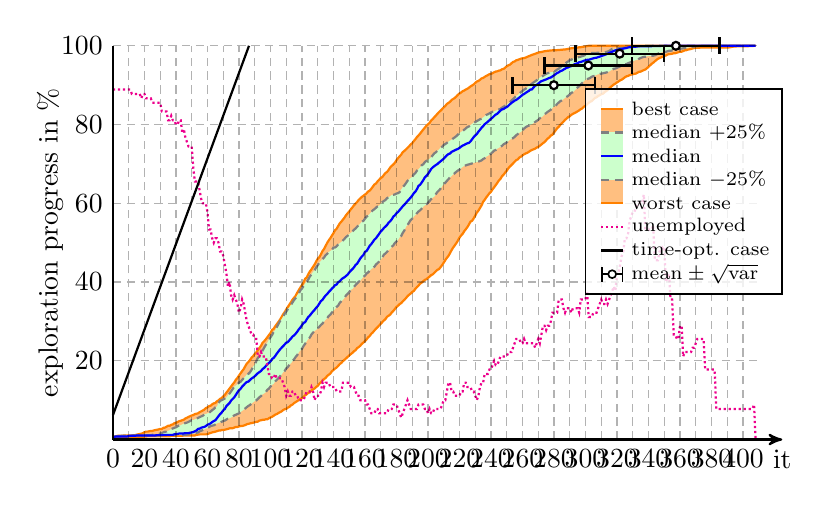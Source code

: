 \begin{tikzpicture}[thick]


% plot data, scaled to 8cm
\begin{scope}[yscale=0.05, xscale=0.02]
\draw[draw=orange, fill=orange!50] (0.00, 0.50) -- (1.00, 0.50) -- (2.00, 0.63) -- (3.00, 0.63) -- (4.00, 0.63) -- (5.00, 0.63) -- (6.00, 0.63) -- (7.00, 0.63) -- (8.00, 0.63) -- (9.00, 0.63) -- (10.00, 0.63) -- (11.00, 0.63) -- (12.00, 0.63) -- (13.00, 0.63) -- (14.00, 0.63) -- (15.00, 0.63) -- (16.00, 0.63) -- (17.00, 0.63) -- (18.00, 0.63) -- (19.00, 0.63) -- (20.00, 0.75) -- (21.00, 0.75) -- (22.00, 0.83) -- (23.00, 0.83) -- (24.00, 0.83) -- (25.00, 0.83) -- (26.00, 0.83) -- (27.00, 0.83) -- (28.00, 0.83) -- (29.00, 0.83) -- (30.00, 0.83) -- (31.00, 0.83) -- (32.00, 0.83) -- (33.00, 0.83) -- (34.00, 0.83) -- (35.00, 0.83) -- (36.00, 0.83) -- (37.00, 0.94) -- (38.00, 0.94) -- (39.00, 0.94) -- (40.00, 0.94) -- (41.00, 0.94) -- (42.00, 0.94) -- (43.00, 0.94) -- (44.00, 0.94) -- (45.00, 1.05) -- (46.00, 1.05) -- (47.00, 1.05) -- (48.00, 1.05) -- (49.00, 1.05) -- (50.00, 1.05) -- (51.00, 1.05) -- (52.00, 1.05) -- (53.00, 1.18) -- (54.00, 1.24) -- (55.00, 1.31) -- (56.00, 1.31) -- (57.00, 1.31) -- (58.00, 1.31) -- (59.00, 1.31) -- (60.00, 1.39) -- (61.00, 1.54) -- (62.00, 1.69) -- (63.00, 1.82) -- (64.00, 1.90) -- (65.00, 2.00) -- (66.00, 2.12) -- (67.00, 2.27) -- (68.00, 2.27) -- (69.00, 2.41) -- (70.00, 2.41) -- (71.00, 2.50) -- (72.00, 2.60) -- (73.00, 2.70) -- (74.00, 2.84) -- (75.00, 2.87) -- (76.00, 2.87) -- (77.00, 3.04) -- (78.00, 3.18) -- (79.00, 3.18) -- (80.00, 3.33) -- (81.00, 3.42) -- (82.00, 3.44) -- (83.00, 3.54) -- (84.00, 3.68) -- (85.00, 3.89) -- (86.00, 3.98) -- (87.00, 4.10) -- (88.00, 4.18) -- (89.00, 4.27) -- (90.00, 4.40) -- (91.00, 4.49) -- (92.00, 4.55) -- (93.00, 4.81) -- (94.00, 4.90) -- (95.00, 5.00) -- (96.00, 5.00) -- (97.00, 5.14) -- (98.00, 5.14) -- (99.00, 5.41) -- (100.00, 5.61) -- (101.00, 5.78) -- (102.00, 6.03) -- (103.00, 6.33) -- (104.00, 6.47) -- (105.00, 6.71) -- (106.00, 6.95) -- (107.00, 7.14) -- (108.00, 7.47) -- (109.00, 7.70) -- (110.00, 7.78) -- (111.00, 8.09) -- (112.00, 8.30) -- (113.00, 8.69) -- (114.00, 8.88) -- (115.00, 9.28) -- (116.00, 9.50) -- (117.00, 9.77) -- (118.00, 10.04) -- (119.00, 10.34) -- (120.00, 10.49) -- (121.00, 10.82) -- (122.00, 11.24) -- (123.00, 11.48) -- (124.00, 11.86) -- (125.00, 11.97) -- (126.00, 12.43) -- (127.00, 12.75) -- (128.00, 12.97) -- (129.00, 13.33) -- (130.00, 13.64) -- (131.00, 14.16) -- (132.00, 14.55) -- (133.00, 14.96) -- (134.00, 15.33) -- (135.00, 15.64) -- (136.00, 16.15) -- (137.00, 16.46) -- (138.00, 16.76) -- (139.00, 17.33) -- (140.00, 17.68) -- (141.00, 18.01) -- (142.00, 18.29) -- (143.00, 18.71) -- (144.00, 19.17) -- (145.00, 19.47) -- (146.00, 19.91) -- (147.00, 20.25) -- (148.00, 20.62) -- (149.00, 20.99) -- (150.00, 21.37) -- (151.00, 21.70) -- (152.00, 22.01) -- (153.00, 22.43) -- (154.00, 22.68) -- (155.00, 23.21) -- (156.00, 23.47) -- (157.00, 23.83) -- (158.00, 24.30) -- (159.00, 24.64) -- (160.00, 25.02) -- (161.00, 25.44) -- (162.00, 25.96) -- (163.00, 26.31) -- (164.00, 26.86) -- (165.00, 27.22) -- (166.00, 27.70) -- (167.00, 28.15) -- (168.00, 28.53) -- (169.00, 28.97) -- (170.00, 29.40) -- (171.00, 29.82) -- (172.00, 30.24) -- (173.00, 30.59) -- (174.00, 31.17) -- (175.00, 31.45) -- (176.00, 31.73) -- (177.00, 32.27) -- (178.00, 32.67) -- (179.00, 33.16) -- (180.00, 33.68) -- (181.00, 34.00) -- (182.00, 34.40) -- (183.00, 34.65) -- (184.00, 35.10) -- (185.00, 35.48) -- (186.00, 35.91) -- (187.00, 36.40) -- (188.00, 36.77) -- (189.00, 37.08) -- (190.00, 37.47) -- (191.00, 37.74) -- (192.00, 38.28) -- (193.00, 38.72) -- (194.00, 39.09) -- (195.00, 39.60) -- (196.00, 39.85) -- (197.00, 40.20) -- (198.00, 40.54) -- (199.00, 40.73) -- (200.00, 41.06) -- (201.00, 41.38) -- (202.00, 41.75) -- (203.00, 41.96) -- (204.00, 42.33) -- (205.00, 42.75) -- (206.00, 43.11) -- (207.00, 43.30) -- (208.00, 43.78) -- (209.00, 44.33) -- (210.00, 44.93) -- (211.00, 45.57) -- (212.00, 46.16) -- (213.00, 46.64) -- (214.00, 47.36) -- (215.00, 48.12) -- (216.00, 48.77) -- (217.00, 49.31) -- (218.00, 49.88) -- (219.00, 50.54) -- (220.00, 51.28) -- (221.00, 51.81) -- (222.00, 52.24) -- (223.00, 52.90) -- (224.00, 53.41) -- (225.00, 53.94) -- (226.00, 54.62) -- (227.00, 55.35) -- (228.00, 55.56) -- (229.00, 56.17) -- (230.00, 56.86) -- (231.00, 57.63) -- (232.00, 58.13) -- (233.00, 58.79) -- (234.00, 59.47) -- (235.00, 60.37) -- (236.00, 60.90) -- (237.00, 61.50) -- (238.00, 62.03) -- (239.00, 62.55) -- (240.00, 62.94) -- (241.00, 63.54) -- (242.00, 64.06) -- (243.00, 64.62) -- (244.00, 65.19) -- (245.00, 65.78) -- (246.00, 66.21) -- (247.00, 66.86) -- (248.00, 67.27) -- (249.00, 67.81) -- (250.00, 68.27) -- (251.00, 68.88) -- (252.00, 69.34) -- (253.00, 69.73) -- (254.00, 70.13) -- (255.00, 70.55) -- (256.00, 70.97) -- (257.00, 71.15) -- (258.00, 71.62) -- (259.00, 71.84) -- (260.00, 72.18) -- (261.00, 72.45) -- (262.00, 72.65) -- (263.00, 72.82) -- (264.00, 73.06) -- (265.00, 73.34) -- (266.00, 73.56) -- (267.00, 73.71) -- (268.00, 73.88) -- (269.00, 74.15) -- (270.00, 74.32) -- (271.00, 74.62) -- (272.00, 74.94) -- (273.00, 75.27) -- (274.00, 75.54) -- (275.00, 76.00) -- (276.00, 76.44) -- (277.00, 76.74) -- (278.00, 77.22) -- (279.00, 77.43) -- (280.00, 77.97) -- (281.00, 78.51) -- (282.00, 79.06) -- (283.00, 79.44) -- (284.00, 79.93) -- (285.00, 80.35) -- (286.00, 80.72) -- (287.00, 81.19) -- (288.00, 81.52) -- (289.00, 81.89) -- (290.00, 82.08) -- (291.00, 82.46) -- (292.00, 82.73) -- (293.00, 82.91) -- (294.00, 83.13) -- (295.00, 83.36) -- (296.00, 83.62) -- (297.00, 83.90) -- (298.00, 84.12) -- (299.00, 84.54) -- (300.00, 84.77) -- (301.00, 85.19) -- (302.00, 85.50) -- (303.00, 85.81) -- (304.00, 85.97) -- (305.00, 86.37) -- (306.00, 86.76) -- (307.00, 86.91) -- (308.00, 87.26) -- (309.00, 87.46) -- (310.00, 87.71) -- (311.00, 87.83) -- (312.00, 88.17) -- (313.00, 88.48) -- (314.00, 88.76) -- (315.00, 89.16) -- (316.00, 89.54) -- (317.00, 89.86) -- (318.00, 90.19) -- (319.00, 90.40) -- (320.00, 90.72) -- (321.00, 90.95) -- (322.00, 91.22) -- (323.00, 91.40) -- (324.00, 91.69) -- (325.00, 92.00) -- (326.00, 92.25) -- (327.00, 92.34) -- (328.00, 92.54) -- (329.00, 92.70) -- (330.00, 92.78) -- (331.00, 92.88) -- (332.00, 92.95) -- (333.00, 93.18) -- (334.00, 93.39) -- (335.00, 93.44) -- (336.00, 93.64) -- (337.00, 93.83) -- (338.00, 93.98) -- (339.00, 94.31) -- (340.00, 94.65) -- (341.00, 95.04) -- (342.00, 95.42) -- (343.00, 95.71) -- (344.00, 96.06) -- (345.00, 96.41) -- (346.00, 96.70) -- (347.00, 96.89) -- (348.00, 97.06) -- (349.00, 97.27) -- (350.00, 97.44) -- (351.00, 97.53) -- (352.00, 97.78) -- (353.00, 97.87) -- (354.00, 97.92) -- (355.00, 97.99) -- (356.00, 98.11) -- (357.00, 98.12) -- (358.00, 98.27) -- (359.00, 98.37) -- (360.00, 98.49) -- (361.00, 98.51) -- (362.00, 98.66) -- (363.00, 98.85) -- (364.00, 98.89) -- (365.00, 99.05) -- (366.00, 99.11) -- (367.00, 99.20) -- (368.00, 99.33) -- (369.00, 99.43) -- (370.00, 99.49) -- (371.00, 99.49) -- (372.00, 99.51) -- (373.00, 99.54) -- (374.00, 99.54) -- (375.00, 99.54) -- (376.00, 99.54) -- (377.00, 99.54) -- (378.00, 99.54) -- (379.00, 99.54) -- (380.00, 99.55) -- (381.00, 99.55) -- (382.00, 99.55) -- (383.00, 99.55) -- (384.00, 99.55) -- (385.00, 99.55) -- (386.00, 99.55) -- (387.00, 99.55) -- (388.00, 99.55) -- (389.00, 99.55) -- (390.00, 99.55) -- (391.00, 99.59) -- (392.00, 99.66) -- (393.00, 99.73) -- (394.00, 99.81) -- (395.00, 99.81) -- (396.00, 99.86) -- (397.00, 99.89) -- (398.00, 99.90) -- (399.00, 99.91) -- (400.00, 99.91) -- (401.00, 99.91) -- (402.00, 99.91) -- (403.00, 99.91) -- (404.00, 99.92) -- (405.00, 99.93) -- (406.00, 99.95) -- (407.00, 99.99) -- (408.00, 100.00) -- (408.00, 100.00) -- (407.00, 100.00) -- (406.00, 100.00) -- (405.00, 100.00) -- (404.00, 100.00) -- (403.00, 100.00) -- (402.00, 100.00) -- (401.00, 100.00) -- (400.00, 100.00) -- (399.00, 100.00) -- (398.00, 100.00) -- (397.00, 100.00) -- (396.00, 100.00) -- (395.00, 100.00) -- (394.00, 100.00) -- (393.00, 100.00) -- (392.00, 100.00) -- (391.00, 100.00) -- (390.00, 100.00) -- (389.00, 100.00) -- (388.00, 100.00) -- (387.00, 100.00) -- (386.00, 100.00) -- (385.00, 100.00) -- (384.00, 100.00) -- (383.00, 100.00) -- (382.00, 100.00) -- (381.00, 100.00) -- (380.00, 100.00) -- (379.00, 100.00) -- (378.00, 100.00) -- (377.00, 100.00) -- (376.00, 100.00) -- (375.00, 100.00) -- (374.00, 100.00) -- (373.00, 100.00) -- (372.00, 100.00) -- (371.00, 100.00) -- (370.00, 100.00) -- (369.00, 100.00) -- (368.00, 100.00) -- (367.00, 100.00) -- (366.00, 100.00) -- (365.00, 100.00) -- (364.00, 100.00) -- (363.00, 100.00) -- (362.00, 100.00) -- (361.00, 100.00) -- (360.00, 100.00) -- (359.00, 100.00) -- (358.00, 100.00) -- (357.00, 100.00) -- (356.00, 100.00) -- (355.00, 100.00) -- (354.00, 100.00) -- (353.00, 100.00) -- (352.00, 100.00) -- (351.00, 100.00) -- (350.00, 100.00) -- (349.00, 100.00) -- (348.00, 100.00) -- (347.00, 100.00) -- (346.00, 100.00) -- (345.00, 100.00) -- (344.00, 100.00) -- (343.00, 100.00) -- (342.00, 100.00) -- (341.00, 100.00) -- (340.00, 100.00) -- (339.00, 100.00) -- (338.00, 100.00) -- (337.00, 100.00) -- (336.00, 100.00) -- (335.00, 100.00) -- (334.00, 100.00) -- (333.00, 100.00) -- (332.00, 100.00) -- (331.00, 100.00) -- (330.00, 100.00) -- (329.00, 100.00) -- (328.00, 100.00) -- (327.00, 100.00) -- (326.00, 100.00) -- (325.00, 100.00) -- (324.00, 100.00) -- (323.00, 100.00) -- (322.00, 100.00) -- (321.00, 100.00) -- (320.00, 100.00) -- (319.00, 100.00) -- (318.00, 100.00) -- (317.00, 100.00) -- (316.00, 100.00) -- (315.00, 100.00) -- (314.00, 100.00) -- (313.00, 100.00) -- (312.00, 100.00) -- (311.00, 100.00) -- (310.00, 100.00) -- (309.00, 100.00) -- (308.00, 100.00) -- (307.00, 100.00) -- (306.00, 100.00) -- (305.00, 100.00) -- (304.00, 100.00) -- (303.00, 100.00) -- (302.00, 100.00) -- (301.00, 99.94) -- (300.00, 99.85) -- (299.00, 99.80) -- (298.00, 99.73) -- (297.00, 99.65) -- (296.00, 99.64) -- (295.00, 99.55) -- (294.00, 99.49) -- (293.00, 99.48) -- (292.00, 99.42) -- (291.00, 99.38) -- (290.00, 99.30) -- (289.00, 99.20) -- (288.00, 99.13) -- (287.00, 99.07) -- (286.00, 99.05) -- (285.00, 99.00) -- (284.00, 98.97) -- (283.00, 98.94) -- (282.00, 98.90) -- (281.00, 98.87) -- (280.00, 98.85) -- (279.00, 98.85) -- (278.00, 98.83) -- (277.00, 98.78) -- (276.00, 98.74) -- (275.00, 98.68) -- (274.00, 98.62) -- (273.00, 98.53) -- (272.00, 98.44) -- (271.00, 98.37) -- (270.00, 98.28) -- (269.00, 98.12) -- (268.00, 97.97) -- (267.00, 97.83) -- (266.00, 97.69) -- (265.00, 97.52) -- (264.00, 97.36) -- (263.00, 97.19) -- (262.00, 97.01) -- (261.00, 96.88) -- (260.00, 96.83) -- (259.00, 96.73) -- (258.00, 96.59) -- (257.00, 96.41) -- (256.00, 96.32) -- (255.00, 96.02) -- (254.00, 95.90) -- (253.00, 95.56) -- (252.00, 95.20) -- (251.00, 95.05) -- (250.00, 94.79) -- (249.00, 94.45) -- (248.00, 94.14) -- (247.00, 94.04) -- (246.00, 93.76) -- (245.00, 93.70) -- (244.00, 93.52) -- (243.00, 93.46) -- (242.00, 93.28) -- (241.00, 93.04) -- (240.00, 92.89) -- (239.00, 92.80) -- (238.00, 92.56) -- (237.00, 92.36) -- (236.00, 92.12) -- (235.00, 91.83) -- (234.00, 91.72) -- (233.00, 91.36) -- (232.00, 91.07) -- (231.00, 90.92) -- (230.00, 90.57) -- (229.00, 90.19) -- (228.00, 89.93) -- (227.00, 89.69) -- (226.00, 89.36) -- (225.00, 89.08) -- (224.00, 88.90) -- (223.00, 88.64) -- (222.00, 88.47) -- (221.00, 88.15) -- (220.00, 87.89) -- (219.00, 87.55) -- (218.00, 87.13) -- (217.00, 86.74) -- (216.00, 86.50) -- (215.00, 86.24) -- (214.00, 85.79) -- (213.00, 85.50) -- (212.00, 85.23) -- (211.00, 84.73) -- (210.00, 84.37) -- (209.00, 83.94) -- (208.00, 83.53) -- (207.00, 83.17) -- (206.00, 82.74) -- (205.00, 82.28) -- (204.00, 81.85) -- (203.00, 81.38) -- (202.00, 81.05) -- (201.00, 80.39) -- (200.00, 80.07) -- (199.00, 79.67) -- (198.00, 79.23) -- (197.00, 78.72) -- (196.00, 78.24) -- (195.00, 77.70) -- (194.00, 77.25) -- (193.00, 76.83) -- (192.00, 76.28) -- (191.00, 75.81) -- (190.00, 75.27) -- (189.00, 74.94) -- (188.00, 74.47) -- (187.00, 74.09) -- (186.00, 73.69) -- (185.00, 73.30) -- (184.00, 73.00) -- (183.00, 72.37) -- (182.00, 71.93) -- (181.00, 71.48) -- (180.00, 70.97) -- (179.00, 70.31) -- (178.00, 69.87) -- (177.00, 69.53) -- (176.00, 69.09) -- (175.00, 68.47) -- (174.00, 67.97) -- (173.00, 67.68) -- (172.00, 67.20) -- (171.00, 66.67) -- (170.00, 66.42) -- (169.00, 66.00) -- (168.00, 65.57) -- (167.00, 65.04) -- (166.00, 64.79) -- (165.00, 64.23) -- (164.00, 63.69) -- (163.00, 63.22) -- (162.00, 63.00) -- (161.00, 62.53) -- (160.00, 62.23) -- (159.00, 61.91) -- (158.00, 61.62) -- (157.00, 61.25) -- (156.00, 60.86) -- (155.00, 60.33) -- (154.00, 59.91) -- (153.00, 59.50) -- (152.00, 58.93) -- (151.00, 58.48) -- (150.00, 57.92) -- (149.00, 57.48) -- (148.00, 56.98) -- (147.00, 56.36) -- (146.00, 55.85) -- (145.00, 55.35) -- (144.00, 54.91) -- (143.00, 54.24) -- (142.00, 53.54) -- (141.00, 53.16) -- (140.00, 52.42) -- (139.00, 51.80) -- (138.00, 51.14) -- (137.00, 50.59) -- (136.00, 49.94) -- (135.00, 49.16) -- (134.00, 48.39) -- (133.00, 47.86) -- (132.00, 47.03) -- (131.00, 46.31) -- (130.00, 45.91) -- (129.00, 45.20) -- (128.00, 44.45) -- (127.00, 43.84) -- (126.00, 43.22) -- (125.00, 42.69) -- (124.00, 41.99) -- (123.00, 41.16) -- (122.00, 40.84) -- (121.00, 39.89) -- (120.00, 39.23) -- (119.00, 38.61) -- (118.00, 37.97) -- (117.00, 37.29) -- (116.00, 36.49) -- (115.00, 36.02) -- (114.00, 35.53) -- (113.00, 34.86) -- (112.00, 34.28) -- (111.00, 33.67) -- (110.00, 33.02) -- (109.00, 32.32) -- (108.00, 31.78) -- (107.00, 31.07) -- (106.00, 30.40) -- (105.00, 29.83) -- (104.00, 29.31) -- (103.00, 28.75) -- (102.00, 28.11) -- (101.00, 27.83) -- (100.00, 27.04) -- (99.00, 26.52) -- (98.00, 25.97) -- (97.00, 25.44) -- (96.00, 24.98) -- (95.00, 24.59) -- (94.00, 23.81) -- (93.00, 23.27) -- (92.00, 22.70) -- (91.00, 22.16) -- (90.00, 21.74) -- (89.00, 21.16) -- (88.00, 20.80) -- (87.00, 20.18) -- (86.00, 19.69) -- (85.00, 19.31) -- (84.00, 18.62) -- (83.00, 17.89) -- (82.00, 17.37) -- (81.00, 16.82) -- (80.00, 16.24) -- (79.00, 15.63) -- (78.00, 15.17) -- (77.00, 14.49) -- (76.00, 14.02) -- (75.00, 13.46) -- (74.00, 12.94) -- (73.00, 12.39) -- (72.00, 11.91) -- (71.00, 11.33) -- (70.00, 10.94) -- (69.00, 10.51) -- (68.00, 10.34) -- (67.00, 9.93) -- (66.00, 9.70) -- (65.00, 9.28) -- (64.00, 9.19) -- (63.00, 8.95) -- (62.00, 8.59) -- (61.00, 8.48) -- (60.00, 8.15) -- (59.00, 7.99) -- (58.00, 7.61) -- (57.00, 7.37) -- (56.00, 7.14) -- (55.00, 6.95) -- (54.00, 6.65) -- (53.00, 6.56) -- (52.00, 6.47) -- (51.00, 6.20) -- (50.00, 6.11) -- (49.00, 5.93) -- (48.00, 5.76) -- (47.00, 5.53) -- (46.00, 5.36) -- (45.00, 5.05) -- (44.00, 4.91) -- (43.00, 4.76) -- (42.00, 4.66) -- (41.00, 4.44) -- (40.00, 4.26) -- (39.00, 4.15) -- (38.00, 3.84) -- (37.00, 3.75) -- (36.00, 3.49) -- (35.00, 3.49) -- (34.00, 3.26) -- (33.00, 3.03) -- (32.00, 2.97) -- (31.00, 2.70) -- (30.00, 2.70) -- (29.00, 2.57) -- (28.00, 2.49) -- (27.00, 2.41) -- (26.00, 2.32) -- (25.00, 2.18) -- (24.00, 2.18) -- (23.00, 2.11) -- (22.00, 2.01) -- (21.00, 2.01) -- (20.00, 1.86) -- (19.00, 1.63) -- (18.00, 1.48) -- (17.00, 1.40) -- (16.00, 1.32) -- (15.00, 1.23) -- (14.00, 1.10) -- (13.00, 1.10) -- (12.00, 1.02) -- (11.00, 1.02) -- (10.00, 1.02) -- (9.00, 1.02) -- (8.00, 1.02) -- (7.00, 1.02) -- (6.00, 0.98) -- (5.00, 0.98) -- (4.00, 0.98) -- (3.00, 0.95) -- (2.00, 0.84) -- (1.00, 0.79) -- (0.00, 0.69);
\draw[gray, densely dashed, fill=green!20] (0.00, 0.69) -- (1.00, 0.69) -- (2.00, 0.79) -- (3.00, 0.79) -- (4.00, 0.79) -- (5.00, 0.79) -- (6.00, 0.79) -- (7.00, 0.79) -- (8.00, 0.79) -- (9.00, 0.79) -- (10.00, 0.79) -- (11.00, 0.87) -- (12.00, 0.93) -- (13.00, 0.95) -- (14.00, 0.95) -- (15.00, 0.98) -- (16.00, 0.98) -- (17.00, 0.98) -- (18.00, 0.98) -- (19.00, 0.98) -- (20.00, 1.01) -- (21.00, 1.01) -- (22.00, 1.02) -- (23.00, 1.02) -- (24.00, 1.02) -- (25.00, 1.02) -- (26.00, 1.04) -- (27.00, 1.04) -- (28.00, 1.05) -- (29.00, 1.05) -- (30.00, 1.05) -- (31.00, 1.05) -- (32.00, 1.05) -- (33.00, 1.05) -- (34.00, 1.12) -- (35.00, 1.12) -- (36.00, 1.12) -- (37.00, 1.12) -- (38.00, 1.12) -- (39.00, 1.12) -- (40.00, 1.12) -- (41.00, 1.14) -- (42.00, 1.14) -- (43.00, 1.14) -- (44.00, 1.14) -- (45.00, 1.18) -- (46.00, 1.24) -- (47.00, 1.24) -- (48.00, 1.27) -- (49.00, 1.44) -- (50.00, 1.44) -- (51.00, 1.47) -- (52.00, 1.60) -- (53.00, 1.72) -- (54.00, 1.81) -- (55.00, 2.06) -- (56.00, 2.24) -- (57.00, 2.40) -- (58.00, 2.58) -- (59.00, 2.80) -- (60.00, 2.87) -- (61.00, 3.16) -- (62.00, 3.42) -- (63.00, 3.52) -- (64.00, 3.62) -- (65.00, 3.83) -- (66.00, 4.12) -- (67.00, 4.27) -- (68.00, 4.33) -- (69.00, 4.50) -- (70.00, 4.72) -- (71.00, 4.81) -- (72.00, 5.09) -- (73.00, 5.29) -- (74.00, 5.38) -- (75.00, 5.61) -- (76.00, 5.85) -- (77.00, 6.13) -- (78.00, 6.30) -- (79.00, 6.47) -- (80.00, 6.64) -- (81.00, 6.99) -- (82.00, 7.27) -- (83.00, 7.56) -- (84.00, 7.90) -- (85.00, 8.24) -- (86.00, 8.54) -- (87.00, 8.78) -- (88.00, 9.14) -- (89.00, 9.45) -- (90.00, 9.73) -- (91.00, 9.94) -- (92.00, 10.31) -- (93.00, 10.76) -- (94.00, 11.02) -- (95.00, 11.50) -- (96.00, 11.70) -- (97.00, 12.03) -- (98.00, 12.64) -- (99.00, 12.91) -- (100.00, 13.46) -- (101.00, 13.88) -- (102.00, 14.16) -- (103.00, 14.76) -- (104.00, 15.15) -- (105.00, 15.56) -- (106.00, 16.04) -- (107.00, 16.47) -- (108.00, 17.09) -- (109.00, 17.43) -- (110.00, 18.04) -- (111.00, 18.39) -- (112.00, 18.99) -- (113.00, 19.36) -- (114.00, 19.93) -- (115.00, 20.38) -- (116.00, 20.98) -- (117.00, 21.44) -- (118.00, 22.19) -- (119.00, 22.63) -- (120.00, 23.02) -- (121.00, 23.76) -- (122.00, 24.31) -- (123.00, 24.95) -- (124.00, 25.62) -- (125.00, 25.91) -- (126.00, 26.67) -- (127.00, 27.15) -- (128.00, 27.60) -- (129.00, 27.82) -- (130.00, 28.21) -- (131.00, 28.64) -- (132.00, 29.10) -- (133.00, 29.45) -- (134.00, 29.97) -- (135.00, 30.40) -- (136.00, 30.81) -- (137.00, 31.38) -- (138.00, 31.72) -- (139.00, 32.27) -- (140.00, 32.72) -- (141.00, 33.15) -- (142.00, 33.70) -- (143.00, 34.04) -- (144.00, 34.74) -- (145.00, 35.12) -- (146.00, 35.48) -- (147.00, 35.99) -- (148.00, 36.63) -- (149.00, 37.00) -- (150.00, 37.44) -- (151.00, 38.05) -- (152.00, 38.21) -- (153.00, 38.77) -- (154.00, 39.24) -- (155.00, 39.67) -- (156.00, 40.04) -- (157.00, 40.37) -- (158.00, 40.82) -- (159.00, 41.32) -- (160.00, 41.63) -- (161.00, 42.16) -- (162.00, 42.45) -- (163.00, 42.89) -- (164.00, 43.30) -- (165.00, 43.58) -- (166.00, 43.89) -- (167.00, 44.48) -- (168.00, 44.82) -- (169.00, 45.21) -- (170.00, 45.73) -- (171.00, 46.23) -- (172.00, 46.96) -- (173.00, 47.27) -- (174.00, 47.67) -- (175.00, 48.13) -- (176.00, 48.37) -- (177.00, 48.98) -- (178.00, 49.31) -- (179.00, 49.93) -- (180.00, 50.34) -- (181.00, 50.70) -- (182.00, 51.37) -- (183.00, 51.69) -- (184.00, 52.50) -- (185.00, 53.07) -- (186.00, 54.03) -- (187.00, 54.43) -- (188.00, 55.12) -- (189.00, 55.74) -- (190.00, 56.09) -- (191.00, 56.61) -- (192.00, 57.01) -- (193.00, 57.49) -- (194.00, 57.93) -- (195.00, 58.24) -- (196.00, 58.65) -- (197.00, 59.14) -- (198.00, 59.46) -- (199.00, 59.69) -- (200.00, 60.11) -- (201.00, 60.58) -- (202.00, 61.08) -- (203.00, 61.45) -- (204.00, 61.69) -- (205.00, 62.32) -- (206.00, 62.90) -- (207.00, 63.29) -- (208.00, 63.71) -- (209.00, 64.36) -- (210.00, 64.86) -- (211.00, 65.22) -- (212.00, 65.70) -- (213.00, 66.14) -- (214.00, 66.57) -- (215.00, 66.95) -- (216.00, 67.36) -- (217.00, 67.64) -- (218.00, 68.01) -- (219.00, 68.30) -- (220.00, 68.57) -- (221.00, 68.89) -- (222.00, 69.24) -- (223.00, 69.51) -- (224.00, 69.62) -- (225.00, 69.78) -- (226.00, 69.88) -- (227.00, 70.01) -- (228.00, 70.13) -- (229.00, 70.28) -- (230.00, 70.36) -- (231.00, 70.48) -- (232.00, 70.60) -- (233.00, 70.73) -- (234.00, 70.90) -- (235.00, 71.23) -- (236.00, 71.45) -- (237.00, 71.84) -- (238.00, 72.07) -- (239.00, 72.33) -- (240.00, 72.62) -- (241.00, 72.99) -- (242.00, 73.39) -- (243.00, 73.53) -- (244.00, 73.87) -- (245.00, 74.09) -- (246.00, 74.35) -- (247.00, 74.58) -- (248.00, 74.99) -- (249.00, 75.20) -- (250.00, 75.48) -- (251.00, 75.80) -- (252.00, 76.11) -- (253.00, 76.43) -- (254.00, 76.54) -- (255.00, 76.86) -- (256.00, 77.29) -- (257.00, 77.57) -- (258.00, 77.91) -- (259.00, 78.10) -- (260.00, 78.54) -- (261.00, 78.98) -- (262.00, 79.31) -- (263.00, 79.56) -- (264.00, 79.71) -- (265.00, 79.93) -- (266.00, 80.09) -- (267.00, 80.39) -- (268.00, 80.64) -- (269.00, 80.92) -- (270.00, 81.19) -- (271.00, 81.61) -- (272.00, 81.87) -- (273.00, 82.13) -- (274.00, 82.65) -- (275.00, 82.89) -- (276.00, 83.23) -- (277.00, 83.49) -- (278.00, 83.78) -- (279.00, 84.19) -- (280.00, 84.59) -- (281.00, 84.70) -- (282.00, 85.24) -- (283.00, 85.60) -- (284.00, 85.93) -- (285.00, 86.15) -- (286.00, 86.44) -- (287.00, 86.78) -- (288.00, 87.02) -- (289.00, 87.30) -- (290.00, 87.64) -- (291.00, 88.06) -- (292.00, 88.21) -- (293.00, 88.60) -- (294.00, 89.00) -- (295.00, 89.44) -- (296.00, 89.76) -- (297.00, 90.22) -- (298.00, 90.61) -- (299.00, 91.01) -- (300.00, 91.39) -- (301.00, 91.52) -- (302.00, 91.68) -- (303.00, 91.87) -- (304.00, 92.15) -- (305.00, 92.28) -- (306.00, 92.39) -- (307.00, 92.63) -- (308.00, 92.75) -- (309.00, 92.82) -- (310.00, 92.94) -- (311.00, 93.01) -- (312.00, 93.12) -- (313.00, 93.20) -- (314.00, 93.31) -- (315.00, 93.48) -- (316.00, 93.73) -- (317.00, 93.93) -- (318.00, 94.17) -- (319.00, 94.24) -- (320.00, 94.40) -- (321.00, 94.60) -- (322.00, 94.73) -- (323.00, 94.81) -- (324.00, 95.02) -- (325.00, 95.27) -- (326.00, 95.38) -- (327.00, 95.57) -- (328.00, 95.72) -- (329.00, 95.91) -- (330.00, 96.06) -- (331.00, 96.23) -- (332.00, 96.37) -- (333.00, 96.48) -- (334.00, 96.71) -- (335.00, 96.91) -- (336.00, 97.06) -- (337.00, 97.19) -- (338.00, 97.22) -- (339.00, 97.34) -- (340.00, 97.41) -- (341.00, 97.44) -- (342.00, 97.44) -- (343.00, 97.49) -- (344.00, 97.60) -- (345.00, 97.80) -- (346.00, 97.99) -- (347.00, 98.14) -- (348.00, 98.28) -- (349.00, 98.40) -- (350.00, 98.49) -- (351.00, 98.49) -- (352.00, 98.61) -- (353.00, 98.73) -- (354.00, 98.73) -- (355.00, 98.83) -- (356.00, 98.91) -- (357.00, 99.00) -- (358.00, 99.05) -- (359.00, 99.15) -- (360.00, 99.26) -- (361.00, 99.29) -- (362.00, 99.37) -- (363.00, 99.43) -- (364.00, 99.56) -- (365.00, 99.56) -- (366.00, 99.69) -- (367.00, 99.75) -- (368.00, 99.77) -- (369.00, 99.82) -- (370.00, 99.86) -- (371.00, 99.90) -- (372.00, 99.93) -- (373.00, 99.95) -- (374.00, 99.95) -- (375.00, 99.97) -- (376.00, 100.00) -- (377.00, 100.00) -- (378.00, 100.00) -- (379.00, 100.00) -- (380.00, 100.00) -- (381.00, 100.00) -- (382.00, 100.00) -- (383.00, 100.00) -- (384.00, 100.00) -- (385.00, 100.00) -- (386.00, 100.00) -- (387.00, 100.00) -- (388.00, 100.00) -- (389.00, 100.00) -- (390.00, 100.00) -- (391.00, 100.00) -- (392.00, 100.00) -- (393.00, 100.00) -- (394.00, 100.00) -- (395.00, 100.00) -- (396.00, 100.00) -- (397.00, 100.00) -- (398.00, 100.00) -- (399.00, 100.00) -- (400.00, 100.00) -- (401.00, 100.00) -- (402.00, 100.00) -- (403.00, 100.00) -- (404.00, 100.00) -- (405.00, 100.00) -- (406.00, 100.00) -- (407.00, 100.00) -- (408.00, 100.00) -- (408.00, 100.00) -- (407.00, 100.00) -- (406.00, 100.00) -- (405.00, 100.00) -- (404.00, 100.00) -- (403.00, 100.00) -- (402.00, 100.00) -- (401.00, 100.00) -- (400.00, 100.00) -- (399.00, 100.00) -- (398.00, 100.00) -- (397.00, 100.00) -- (396.00, 100.00) -- (395.00, 100.00) -- (394.00, 100.00) -- (393.00, 100.00) -- (392.00, 100.00) -- (391.00, 100.00) -- (390.00, 100.00) -- (389.00, 100.00) -- (388.00, 100.00) -- (387.00, 100.00) -- (386.00, 100.00) -- (385.00, 100.00) -- (384.00, 100.00) -- (383.00, 100.00) -- (382.00, 100.00) -- (381.00, 100.00) -- (380.00, 100.00) -- (379.00, 100.00) -- (378.00, 100.00) -- (377.00, 100.00) -- (376.00, 100.00) -- (375.00, 100.00) -- (374.00, 100.00) -- (373.00, 100.00) -- (372.00, 100.00) -- (371.00, 100.00) -- (370.00, 100.00) -- (369.00, 100.00) -- (368.00, 100.00) -- (367.00, 100.00) -- (366.00, 100.00) -- (365.00, 100.00) -- (364.00, 100.00) -- (363.00, 100.00) -- (362.00, 100.00) -- (361.00, 100.00) -- (360.00, 100.00) -- (359.00, 100.00) -- (358.00, 100.00) -- (357.00, 100.00) -- (356.00, 100.00) -- (355.00, 100.00) -- (354.00, 100.00) -- (353.00, 100.00) -- (352.00, 100.00) -- (351.00, 100.00) -- (350.00, 100.00) -- (349.00, 100.00) -- (348.00, 100.00) -- (347.00, 100.00) -- (346.00, 100.00) -- (345.00, 100.00) -- (344.00, 100.00) -- (343.00, 99.99) -- (342.00, 99.99) -- (341.00, 99.99) -- (340.00, 99.99) -- (339.00, 99.99) -- (338.00, 99.99) -- (337.00, 99.97) -- (336.00, 99.95) -- (335.00, 99.93) -- (334.00, 99.91) -- (333.00, 99.91) -- (332.00, 99.86) -- (331.00, 99.86) -- (330.00, 99.82) -- (329.00, 99.78) -- (328.00, 99.78) -- (327.00, 99.67) -- (326.00, 99.58) -- (325.00, 99.51) -- (324.00, 99.47) -- (323.00, 99.42) -- (322.00, 99.42) -- (321.00, 99.37) -- (320.00, 99.32) -- (319.00, 99.26) -- (318.00, 99.23) -- (317.00, 99.23) -- (316.00, 98.97) -- (315.00, 98.70) -- (314.00, 98.52) -- (313.00, 98.43) -- (312.00, 98.34) -- (311.00, 98.27) -- (310.00, 98.23) -- (309.00, 98.23) -- (308.00, 98.22) -- (307.00, 98.21) -- (306.00, 98.21) -- (305.00, 98.20) -- (304.00, 98.16) -- (303.00, 98.09) -- (302.00, 97.97) -- (301.00, 97.85) -- (300.00, 97.73) -- (299.00, 97.52) -- (298.00, 97.39) -- (297.00, 97.25) -- (296.00, 97.16) -- (295.00, 97.05) -- (294.00, 96.96) -- (293.00, 96.87) -- (292.00, 96.67) -- (291.00, 96.48) -- (290.00, 96.38) -- (289.00, 96.03) -- (288.00, 95.77) -- (287.00, 95.39) -- (286.00, 95.19) -- (285.00, 94.90) -- (284.00, 94.52) -- (283.00, 94.18) -- (282.00, 93.97) -- (281.00, 93.65) -- (280.00, 93.48) -- (279.00, 93.35) -- (278.00, 93.30) -- (277.00, 93.14) -- (276.00, 93.04) -- (275.00, 92.88) -- (274.00, 92.66) -- (273.00, 92.35) -- (272.00, 92.22) -- (271.00, 91.92) -- (270.00, 91.60) -- (269.00, 91.25) -- (268.00, 90.97) -- (267.00, 90.70) -- (266.00, 90.37) -- (265.00, 90.12) -- (264.00, 89.87) -- (263.00, 89.46) -- (262.00, 89.09) -- (261.00, 88.86) -- (260.00, 88.55) -- (259.00, 88.23) -- (258.00, 87.87) -- (257.00, 87.45) -- (256.00, 87.32) -- (255.00, 86.85) -- (254.00, 86.46) -- (253.00, 86.14) -- (252.00, 85.66) -- (251.00, 85.47) -- (250.00, 85.11) -- (249.00, 84.79) -- (248.00, 84.54) -- (247.00, 84.28) -- (246.00, 84.00) -- (245.00, 83.82) -- (244.00, 83.69) -- (243.00, 83.51) -- (242.00, 83.32) -- (241.00, 83.26) -- (240.00, 83.10) -- (239.00, 82.84) -- (238.00, 82.61) -- (237.00, 82.46) -- (236.00, 82.11) -- (235.00, 81.82) -- (234.00, 81.47) -- (233.00, 81.35) -- (232.00, 81.09) -- (231.00, 80.89) -- (230.00, 80.62) -- (229.00, 80.50) -- (228.00, 80.14) -- (227.00, 79.86) -- (226.00, 79.52) -- (225.00, 79.36) -- (224.00, 79.02) -- (223.00, 78.68) -- (222.00, 78.40) -- (221.00, 78.13) -- (220.00, 77.81) -- (219.00, 77.47) -- (218.00, 77.06) -- (217.00, 76.74) -- (216.00, 76.47) -- (215.00, 76.15) -- (214.00, 75.91) -- (213.00, 75.66) -- (212.00, 75.34) -- (211.00, 75.06) -- (210.00, 74.80) -- (209.00, 74.37) -- (208.00, 74.17) -- (207.00, 73.68) -- (206.00, 73.35) -- (205.00, 72.96) -- (204.00, 72.70) -- (203.00, 72.19) -- (202.00, 71.72) -- (201.00, 71.32) -- (200.00, 71.05) -- (199.00, 70.78) -- (198.00, 70.47) -- (197.00, 69.91) -- (196.00, 69.68) -- (195.00, 69.11) -- (194.00, 68.65) -- (193.00, 68.31) -- (192.00, 67.69) -- (191.00, 67.37) -- (190.00, 66.65) -- (189.00, 66.43) -- (188.00, 66.05) -- (187.00, 65.71) -- (186.00, 65.10) -- (185.00, 64.57) -- (184.00, 64.12) -- (183.00, 63.52) -- (182.00, 62.85) -- (181.00, 62.58) -- (180.00, 62.48) -- (179.00, 62.25) -- (178.00, 62.15) -- (177.00, 62.10) -- (176.00, 61.80) -- (175.00, 61.57) -- (174.00, 61.31) -- (173.00, 60.84) -- (172.00, 60.60) -- (171.00, 60.29) -- (170.00, 59.90) -- (169.00, 59.40) -- (168.00, 59.23) -- (167.00, 58.88) -- (166.00, 58.52) -- (165.00, 58.23) -- (164.00, 57.81) -- (163.00, 57.32) -- (162.00, 56.88) -- (161.00, 56.59) -- (160.00, 56.10) -- (159.00, 55.55) -- (158.00, 55.32) -- (157.00, 54.84) -- (156.00, 54.40) -- (155.00, 54.06) -- (154.00, 53.59) -- (153.00, 53.27) -- (152.00, 52.82) -- (151.00, 52.49) -- (150.00, 52.17) -- (149.00, 51.75) -- (148.00, 51.45) -- (147.00, 50.97) -- (146.00, 50.58) -- (145.00, 50.19) -- (144.00, 49.88) -- (143.00, 49.57) -- (142.00, 49.08) -- (141.00, 48.79) -- (140.00, 48.77) -- (139.00, 48.16) -- (138.00, 47.86) -- (137.00, 47.65) -- (136.00, 47.16) -- (135.00, 46.82) -- (134.00, 46.21) -- (133.00, 45.85) -- (132.00, 45.34) -- (131.00, 44.92) -- (130.00, 44.28) -- (129.00, 43.72) -- (128.00, 43.01) -- (127.00, 42.56) -- (126.00, 41.95) -- (125.00, 41.39) -- (124.00, 40.66) -- (123.00, 40.05) -- (122.00, 39.64) -- (121.00, 38.98) -- (120.00, 38.34) -- (119.00, 37.91) -- (118.00, 37.11) -- (117.00, 36.71) -- (116.00, 35.91) -- (115.00, 35.46) -- (114.00, 34.82) -- (113.00, 34.20) -- (112.00, 33.56) -- (111.00, 33.11) -- (110.00, 32.50) -- (109.00, 31.93) -- (108.00, 31.21) -- (107.00, 30.55) -- (106.00, 30.05) -- (105.00, 29.30) -- (104.00, 28.54) -- (103.00, 27.74) -- (102.00, 27.35) -- (101.00, 26.55) -- (100.00, 25.94) -- (99.00, 25.37) -- (98.00, 24.62) -- (97.00, 24.03) -- (96.00, 23.35) -- (95.00, 22.61) -- (94.00, 21.92) -- (93.00, 21.15) -- (92.00, 20.73) -- (91.00, 19.91) -- (90.00, 18.97) -- (89.00, 18.55) -- (88.00, 17.72) -- (87.00, 17.10) -- (86.00, 16.70) -- (85.00, 16.55) -- (84.00, 16.00) -- (83.00, 15.58) -- (82.00, 15.15) -- (81.00, 14.67) -- (80.00, 14.47) -- (79.00, 14.01) -- (78.00, 13.71) -- (77.00, 13.44) -- (76.00, 12.81) -- (75.00, 12.23) -- (74.00, 11.67) -- (73.00, 11.23) -- (72.00, 10.69) -- (71.00, 10.42) -- (70.00, 10.19) -- (69.00, 10.02) -- (68.00, 9.79) -- (67.00, 9.27) -- (66.00, 8.37) -- (65.00, 8.17) -- (64.00, 7.76) -- (63.00, 7.48) -- (62.00, 7.12) -- (61.00, 6.80) -- (60.00, 6.65) -- (59.00, 6.51) -- (58.00, 6.37) -- (57.00, 6.04) -- (56.00, 5.87) -- (55.00, 5.70) -- (54.00, 5.50) -- (53.00, 5.25) -- (52.00, 5.15) -- (51.00, 4.91) -- (50.00, 4.91) -- (49.00, 4.72) -- (48.00, 4.49) -- (47.00, 4.30) -- (46.00, 4.21) -- (45.00, 4.03) -- (44.00, 3.85) -- (43.00, 3.63) -- (42.00, 3.56) -- (41.00, 3.37) -- (40.00, 3.10) -- (39.00, 3.00) -- (38.00, 2.81) -- (37.00, 2.69) -- (36.00, 2.37) -- (35.00, 2.20) -- (34.00, 2.01) -- (33.00, 2.00) -- (32.00, 1.83) -- (31.00, 1.65) -- (30.00, 1.54) -- (29.00, 1.40) -- (28.00, 1.30) -- (27.00, 1.21) -- (26.00, 1.21) -- (25.00, 1.19) -- (24.00, 1.10) -- (23.00, 1.10) -- (22.00, 1.10) -- (21.00, 1.05) -- (20.00, 1.05) -- (19.00, 1.05) -- (18.00, 1.05) -- (17.00, 1.02) -- (16.00, 1.02) -- (15.00, 1.02) -- (14.00, 1.02) -- (13.00, 1.02) -- (12.00, 1.02) -- (11.00, 1.02) -- (10.00, 1.02) -- (9.00, 0.98) -- (8.00, 0.98) -- (7.00, 0.96) -- (6.00, 0.95) -- (5.00, 0.93) -- (4.00, 0.93) -- (3.00, 0.84) -- (2.00, 0.79) -- (1.00, 0.79) -- (0.00, 0.69);
\draw[blue] (0.00, 0.69) -- (1.00, 0.69) -- (2.00, 0.79) -- (3.00, 0.79) -- (4.00, 0.79) -- (5.00, 0.79) -- (6.00, 0.79) -- (7.00, 0.79) -- (8.00, 0.79) -- (9.00, 0.79) -- (10.00, 0.93) -- (11.00, 0.95) -- (12.00, 0.95) -- (13.00, 0.96) -- (14.00, 0.96) -- (15.00, 1.01) -- (16.00, 1.01) -- (17.00, 1.01) -- (18.00, 1.02) -- (19.00, 1.02) -- (20.00, 1.04) -- (21.00, 1.04) -- (22.00, 1.05) -- (23.00, 1.05) -- (24.00, 1.05) -- (25.00, 1.05) -- (26.00, 1.05) -- (27.00, 1.05) -- (28.00, 1.12) -- (29.00, 1.12) -- (30.00, 1.12) -- (31.00, 1.12) -- (32.00, 1.12) -- (33.00, 1.14) -- (34.00, 1.18) -- (35.00, 1.18) -- (36.00, 1.18) -- (37.00, 1.18) -- (38.00, 1.18) -- (39.00, 1.35) -- (40.00, 1.40) -- (41.00, 1.40) -- (42.00, 1.52) -- (43.00, 1.56) -- (44.00, 1.56) -- (45.00, 1.56) -- (46.00, 1.63) -- (47.00, 1.63) -- (48.00, 1.63) -- (49.00, 1.74) -- (50.00, 1.79) -- (51.00, 1.90) -- (52.00, 2.12) -- (53.00, 2.29) -- (54.00, 2.70) -- (55.00, 2.77) -- (56.00, 2.99) -- (57.00, 3.12) -- (58.00, 3.21) -- (59.00, 3.43) -- (60.00, 3.76) -- (61.00, 3.89) -- (62.00, 4.13) -- (63.00, 4.43) -- (64.00, 4.70) -- (65.00, 4.89) -- (66.00, 5.41) -- (67.00, 5.95) -- (68.00, 6.45) -- (69.00, 6.84) -- (70.00, 7.41) -- (71.00, 7.76) -- (72.00, 8.47) -- (73.00, 8.87) -- (74.00, 9.27) -- (75.00, 9.90) -- (76.00, 10.31) -- (77.00, 10.71) -- (78.00, 11.31) -- (79.00, 11.97) -- (80.00, 12.51) -- (81.00, 12.87) -- (82.00, 13.43) -- (83.00, 13.83) -- (84.00, 14.27) -- (85.00, 14.62) -- (86.00, 14.72) -- (87.00, 15.13) -- (88.00, 15.50) -- (89.00, 15.74) -- (90.00, 16.08) -- (91.00, 16.47) -- (92.00, 16.85) -- (93.00, 17.13) -- (94.00, 17.42) -- (95.00, 17.92) -- (96.00, 18.20) -- (97.00, 18.64) -- (98.00, 19.13) -- (99.00, 19.44) -- (100.00, 19.84) -- (101.00, 20.44) -- (102.00, 20.72) -- (103.00, 21.22) -- (104.00, 21.81) -- (105.00, 22.34) -- (106.00, 22.86) -- (107.00, 23.30) -- (108.00, 23.71) -- (109.00, 24.14) -- (110.00, 24.59) -- (111.00, 24.75) -- (112.00, 25.22) -- (113.00, 25.66) -- (114.00, 26.17) -- (115.00, 26.46) -- (116.00, 26.88) -- (117.00, 27.40) -- (118.00, 27.98) -- (119.00, 28.46) -- (120.00, 29.04) -- (121.00, 29.61) -- (122.00, 29.82) -- (123.00, 30.51) -- (124.00, 31.12) -- (125.00, 31.50) -- (126.00, 32.03) -- (127.00, 32.50) -- (128.00, 32.94) -- (129.00, 33.48) -- (130.00, 33.88) -- (131.00, 34.53) -- (132.00, 35.15) -- (133.00, 35.48) -- (134.00, 36.07) -- (135.00, 36.58) -- (136.00, 36.96) -- (137.00, 37.46) -- (138.00, 37.86) -- (139.00, 38.35) -- (140.00, 38.71) -- (141.00, 39.20) -- (142.00, 39.38) -- (143.00, 39.96) -- (144.00, 40.22) -- (145.00, 40.66) -- (146.00, 40.99) -- (147.00, 41.22) -- (148.00, 41.56) -- (149.00, 41.90) -- (150.00, 42.44) -- (151.00, 42.87) -- (152.00, 43.29) -- (153.00, 43.71) -- (154.00, 44.33) -- (155.00, 44.67) -- (156.00, 45.30) -- (157.00, 45.97) -- (158.00, 46.48) -- (159.00, 46.89) -- (160.00, 47.68) -- (161.00, 47.88) -- (162.00, 48.52) -- (163.00, 49.21) -- (164.00, 49.64) -- (165.00, 50.20) -- (166.00, 50.78) -- (167.00, 51.14) -- (168.00, 51.70) -- (169.00, 52.24) -- (170.00, 52.83) -- (171.00, 53.24) -- (172.00, 53.72) -- (173.00, 54.11) -- (174.00, 54.50) -- (175.00, 55.08) -- (176.00, 55.44) -- (177.00, 55.93) -- (178.00, 56.62) -- (179.00, 56.95) -- (180.00, 57.48) -- (181.00, 57.81) -- (182.00, 58.28) -- (183.00, 58.77) -- (184.00, 59.25) -- (185.00, 59.65) -- (186.00, 60.10) -- (187.00, 60.58) -- (188.00, 61.00) -- (189.00, 61.46) -- (190.00, 61.96) -- (191.00, 62.56) -- (192.00, 62.98) -- (193.00, 63.59) -- (194.00, 64.44) -- (195.00, 64.71) -- (196.00, 65.27) -- (197.00, 65.87) -- (198.00, 66.59) -- (199.00, 66.96) -- (200.00, 67.46) -- (201.00, 68.04) -- (202.00, 68.73) -- (203.00, 69.11) -- (204.00, 69.43) -- (205.00, 69.73) -- (206.00, 69.98) -- (207.00, 70.34) -- (208.00, 70.67) -- (209.00, 71.00) -- (210.00, 71.33) -- (211.00, 71.77) -- (212.00, 72.20) -- (213.00, 72.50) -- (214.00, 72.65) -- (215.00, 73.08) -- (216.00, 73.26) -- (217.00, 73.45) -- (218.00, 73.66) -- (219.00, 73.80) -- (220.00, 74.07) -- (221.00, 74.38) -- (222.00, 74.66) -- (223.00, 74.82) -- (224.00, 75.07) -- (225.00, 75.24) -- (226.00, 75.35) -- (227.00, 75.72) -- (228.00, 76.27) -- (229.00, 76.80) -- (230.00, 77.24) -- (231.00, 77.59) -- (232.00, 78.19) -- (233.00, 78.66) -- (234.00, 79.20) -- (235.00, 79.59) -- (236.00, 80.10) -- (237.00, 80.39) -- (238.00, 80.74) -- (239.00, 81.08) -- (240.00, 81.46) -- (241.00, 81.77) -- (242.00, 82.19) -- (243.00, 82.54) -- (244.00, 82.74) -- (245.00, 83.15) -- (246.00, 83.54) -- (247.00, 83.87) -- (248.00, 83.95) -- (249.00, 84.25) -- (250.00, 84.43) -- (251.00, 84.76) -- (252.00, 85.15) -- (253.00, 85.50) -- (254.00, 85.77) -- (255.00, 86.08) -- (256.00, 86.25) -- (257.00, 86.56) -- (258.00, 86.86) -- (259.00, 87.19) -- (260.00, 87.54) -- (261.00, 87.75) -- (262.00, 88.06) -- (263.00, 88.30) -- (264.00, 88.55) -- (265.00, 88.91) -- (266.00, 88.93) -- (267.00, 89.43) -- (268.00, 89.84) -- (269.00, 90.06) -- (270.00, 90.41) -- (271.00, 90.74) -- (272.00, 91.03) -- (273.00, 91.16) -- (274.00, 91.33) -- (275.00, 91.46) -- (276.00, 91.66) -- (277.00, 91.84) -- (278.00, 91.96) -- (279.00, 92.22) -- (280.00, 92.50) -- (281.00, 92.80) -- (282.00, 93.10) -- (283.00, 93.25) -- (284.00, 93.58) -- (285.00, 93.68) -- (286.00, 93.95) -- (287.00, 94.17) -- (288.00, 94.42) -- (289.00, 94.52) -- (290.00, 94.71) -- (291.00, 94.86) -- (292.00, 95.10) -- (293.00, 95.30) -- (294.00, 95.46) -- (295.00, 95.60) -- (296.00, 95.84) -- (297.00, 95.89) -- (298.00, 96.03) -- (299.00, 96.21) -- (300.00, 96.32) -- (301.00, 96.44) -- (302.00, 96.46) -- (303.00, 96.57) -- (304.00, 96.72) -- (305.00, 96.82) -- (306.00, 96.93) -- (307.00, 96.97) -- (308.00, 97.13) -- (309.00, 97.25) -- (310.00, 97.39) -- (311.00, 97.53) -- (312.00, 97.67) -- (313.00, 97.83) -- (314.00, 97.97) -- (315.00, 98.17) -- (316.00, 98.35) -- (317.00, 98.51) -- (318.00, 98.71) -- (319.00, 98.86) -- (320.00, 98.96) -- (321.00, 99.05) -- (322.00, 99.14) -- (323.00, 99.20) -- (324.00, 99.29) -- (325.00, 99.37) -- (326.00, 99.46) -- (327.00, 99.58) -- (328.00, 99.65) -- (329.00, 99.66) -- (330.00, 99.72) -- (331.00, 99.78) -- (332.00, 99.78) -- (333.00, 99.85) -- (334.00, 99.89) -- (335.00, 99.91) -- (336.00, 99.91) -- (337.00, 99.91) -- (338.00, 99.91) -- (339.00, 99.91) -- (340.00, 99.91) -- (341.00, 99.91) -- (342.00, 99.91) -- (343.00, 99.95) -- (344.00, 99.95) -- (345.00, 99.95) -- (346.00, 99.95) -- (347.00, 99.95) -- (348.00, 99.98) -- (349.00, 99.98) -- (350.00, 99.99) -- (351.00, 99.99) -- (352.00, 99.99) -- (353.00, 99.99) -- (354.00, 100.00) -- (355.00, 100.00) -- (356.00, 100.00) -- (357.00, 100.00) -- (358.00, 100.00) -- (359.00, 100.00) -- (360.00, 100.00) -- (361.00, 100.00) -- (362.00, 100.00) -- (363.00, 100.00) -- (364.00, 100.00) -- (365.00, 100.00) -- (366.00, 100.00) -- (367.00, 100.00) -- (368.00, 100.00) -- (369.00, 100.00) -- (370.00, 100.00) -- (371.00, 100.00) -- (372.00, 100.00) -- (373.00, 100.00) -- (374.00, 100.00) -- (375.00, 100.00) -- (376.00, 100.00) -- (377.00, 100.00) -- (378.00, 100.00) -- (379.00, 100.00) -- (380.00, 100.00) -- (381.00, 100.00) -- (382.00, 100.00) -- (383.00, 100.00) -- (384.00, 100.00) -- (385.00, 100.00) -- (386.00, 100.00) -- (387.00, 100.00) -- (388.00, 100.00) -- (389.00, 100.00) -- (390.00, 100.00) -- (391.00, 100.00) -- (392.00, 100.00) -- (393.00, 100.00) -- (394.00, 100.00) -- (395.00, 100.00) -- (396.00, 100.00) -- (397.00, 100.00) -- (398.00, 100.00) -- (399.00, 100.00) -- (400.00, 100.00) -- (401.00, 100.00) -- (402.00, 100.00) -- (403.00, 100.00) -- (404.00, 100.00) -- (405.00, 100.00) -- (406.00, 100.00) -- (407.00, 100.00) -- (408.00, 100.00);
\draw[densely dotted, magenta] (0.00, 88.89) -- (1.00, 88.89) -- (2.00, 88.89) -- (3.00, 88.89) -- (4.00, 88.89) -- (5.00, 88.89) -- (6.00, 88.89) -- (7.00, 88.89) -- (8.00, 88.89) -- (9.00, 88.89) -- (10.00, 88.89) -- (11.00, 88.89) -- (12.00, 87.78) -- (13.00, 87.78) -- (14.00, 87.78) -- (15.00, 87.78) -- (16.00, 87.78) -- (17.00, 87.78) -- (18.00, 86.67) -- (19.00, 87.78) -- (20.00, 87.78) -- (21.00, 86.67) -- (22.00, 86.67) -- (23.00, 86.67) -- (24.00, 86.67) -- (25.00, 85.56) -- (26.00, 85.56) -- (27.00, 85.56) -- (28.00, 85.56) -- (29.00, 85.56) -- (30.00, 85.56) -- (31.00, 83.33) -- (32.00, 83.33) -- (33.00, 83.33) -- (34.00, 83.33) -- (35.00, 81.11) -- (36.00, 81.11) -- (37.00, 82.22) -- (38.00, 81.11) -- (39.00, 81.11) -- (40.00, 80.00) -- (41.00, 80.00) -- (42.00, 81.11) -- (43.00, 81.11) -- (44.00, 77.78) -- (45.00, 78.89) -- (46.00, 76.67) -- (47.00, 75.56) -- (48.00, 74.44) -- (49.00, 74.44) -- (50.00, 74.44) -- (51.00, 68.89) -- (52.00, 65.56) -- (53.00, 65.56) -- (54.00, 65.56) -- (55.00, 63.33) -- (56.00, 61.11) -- (57.00, 60.00) -- (58.00, 60.00) -- (59.00, 60.00) -- (60.00, 57.78) -- (61.00, 53.33) -- (62.00, 53.33) -- (63.00, 51.11) -- (64.00, 50.00) -- (65.00, 51.11) -- (66.00, 51.11) -- (67.00, 50.00) -- (68.00, 47.78) -- (69.00, 47.78) -- (70.00, 46.67) -- (71.00, 44.44) -- (72.00, 42.22) -- (73.00, 38.89) -- (74.00, 40.00) -- (75.00, 36.67) -- (76.00, 35.56) -- (77.00, 36.67) -- (78.00, 35.56) -- (79.00, 34.44) -- (80.00, 32.22) -- (81.00, 33.33) -- (82.00, 35.56) -- (83.00, 34.44) -- (84.00, 32.22) -- (85.00, 30.00) -- (86.00, 28.89) -- (87.00, 27.78) -- (88.00, 26.67) -- (89.00, 26.67) -- (90.00, 25.56) -- (91.00, 25.56) -- (92.00, 21.11) -- (93.00, 21.11) -- (94.00, 22.22) -- (95.00, 21.11) -- (96.00, 21.11) -- (97.00, 21.11) -- (98.00, 18.89) -- (99.00, 16.67) -- (100.00, 16.67) -- (101.00, 15.56) -- (102.00, 15.56) -- (103.00, 16.67) -- (104.00, 15.56) -- (105.00, 15.56) -- (106.00, 15.56) -- (107.00, 15.56) -- (108.00, 14.44) -- (109.00, 13.33) -- (110.00, 11.11) -- (111.00, 12.22) -- (112.00, 11.11) -- (113.00, 11.11) -- (114.00, 12.22) -- (115.00, 12.22) -- (116.00, 11.11) -- (117.00, 11.11) -- (118.00, 10.00) -- (119.00, 10.00) -- (120.00, 10.00) -- (121.00, 10.00) -- (122.00, 11.11) -- (123.00, 12.22) -- (124.00, 12.22) -- (125.00, 12.22) -- (126.00, 13.33) -- (127.00, 12.22) -- (128.00, 10.00) -- (129.00, 11.11) -- (130.00, 11.11) -- (131.00, 11.11) -- (132.00, 12.22) -- (133.00, 14.44) -- (134.00, 13.33) -- (135.00, 14.44) -- (136.00, 14.44) -- (137.00, 14.44) -- (138.00, 13.33) -- (139.00, 13.33) -- (140.00, 13.33) -- (141.00, 13.33) -- (142.00, 12.22) -- (143.00, 12.22) -- (144.00, 12.22) -- (145.00, 12.22) -- (146.00, 14.44) -- (147.00, 14.44) -- (148.00, 14.44) -- (149.00, 14.44) -- (150.00, 14.44) -- (151.00, 13.33) -- (152.00, 13.33) -- (153.00, 13.33) -- (154.00, 12.22) -- (155.00, 11.11) -- (156.00, 11.11) -- (157.00, 10.00) -- (158.00, 10.00) -- (159.00, 10.00) -- (160.00, 10.00) -- (161.00, 8.89) -- (162.00, 8.89) -- (163.00, 7.78) -- (164.00, 6.67) -- (165.00, 6.67) -- (166.00, 6.67) -- (167.00, 7.78) -- (168.00, 7.78) -- (169.00, 6.67) -- (170.00, 6.67) -- (171.00, 6.67) -- (172.00, 6.67) -- (173.00, 6.67) -- (174.00, 6.67) -- (175.00, 7.78) -- (176.00, 7.78) -- (177.00, 7.78) -- (178.00, 8.89) -- (179.00, 8.89) -- (180.00, 8.89) -- (181.00, 7.78) -- (182.00, 6.67) -- (183.00, 5.56) -- (184.00, 6.67) -- (185.00, 7.78) -- (186.00, 8.89) -- (187.00, 10.00) -- (188.00, 8.89) -- (189.00, 7.78) -- (190.00, 7.78) -- (191.00, 7.78) -- (192.00, 7.78) -- (193.00, 7.78) -- (194.00, 8.89) -- (195.00, 8.89) -- (196.00, 8.89) -- (197.00, 8.89) -- (198.00, 7.78) -- (199.00, 7.78) -- (200.00, 6.67) -- (201.00, 7.78) -- (202.00, 6.67) -- (203.00, 6.67) -- (204.00, 7.78) -- (205.00, 7.78) -- (206.00, 7.78) -- (207.00, 7.78) -- (208.00, 7.78) -- (209.00, 8.89) -- (210.00, 10.00) -- (211.00, 10.00) -- (212.00, 12.22) -- (213.00, 14.44) -- (214.00, 14.44) -- (215.00, 12.22) -- (216.00, 12.22) -- (217.00, 11.11) -- (218.00, 11.11) -- (219.00, 11.11) -- (220.00, 11.11) -- (221.00, 12.22) -- (222.00, 12.22) -- (223.00, 14.44) -- (224.00, 14.44) -- (225.00, 13.33) -- (226.00, 13.33) -- (227.00, 13.33) -- (228.00, 12.22) -- (229.00, 12.22) -- (230.00, 11.11) -- (231.00, 10.00) -- (232.00, 11.11) -- (233.00, 13.33) -- (234.00, 14.44) -- (235.00, 14.44) -- (236.00, 16.67) -- (237.00, 16.67) -- (238.00, 16.67) -- (239.00, 17.78) -- (240.00, 17.78) -- (241.00, 18.89) -- (242.00, 20.00) -- (243.00, 18.89) -- (244.00, 18.89) -- (245.00, 20.00) -- (246.00, 21.11) -- (247.00, 21.11) -- (248.00, 21.11) -- (249.00, 21.11) -- (250.00, 21.11) -- (251.00, 22.22) -- (252.00, 22.22) -- (253.00, 22.22) -- (254.00, 23.33) -- (255.00, 24.44) -- (256.00, 25.56) -- (257.00, 25.56) -- (258.00, 25.56) -- (259.00, 24.44) -- (260.00, 24.44) -- (261.00, 25.56) -- (262.00, 24.44) -- (263.00, 24.44) -- (264.00, 24.44) -- (265.00, 24.44) -- (266.00, 24.44) -- (267.00, 24.44) -- (268.00, 23.33) -- (269.00, 24.44) -- (270.00, 25.56) -- (271.00, 24.44) -- (272.00, 26.67) -- (273.00, 28.89) -- (274.00, 28.89) -- (275.00, 27.78) -- (276.00, 28.89) -- (277.00, 28.89) -- (278.00, 30.00) -- (279.00, 32.22) -- (280.00, 32.22) -- (281.00, 32.22) -- (282.00, 32.22) -- (283.00, 35.56) -- (284.00, 35.56) -- (285.00, 35.56) -- (286.00, 33.33) -- (287.00, 32.22) -- (288.00, 33.33) -- (289.00, 33.33) -- (290.00, 33.33) -- (291.00, 32.22) -- (292.00, 33.33) -- (293.00, 33.33) -- (294.00, 33.33) -- (295.00, 33.33) -- (296.00, 32.22) -- (297.00, 35.56) -- (298.00, 35.56) -- (299.00, 35.56) -- (300.00, 35.56) -- (301.00, 37.78) -- (302.00, 31.11) -- (303.00, 31.11) -- (304.00, 31.11) -- (305.00, 32.22) -- (306.00, 32.22) -- (307.00, 32.22) -- (308.00, 33.33) -- (309.00, 34.44) -- (310.00, 35.56) -- (311.00, 34.44) -- (312.00, 34.44) -- (313.00, 35.56) -- (314.00, 34.44) -- (315.00, 35.56) -- (316.00, 36.67) -- (317.00, 37.78) -- (318.00, 38.89) -- (319.00, 37.78) -- (320.00, 42.22) -- (321.00, 42.22) -- (322.00, 44.44) -- (323.00, 46.67) -- (324.00, 47.78) -- (325.00, 51.11) -- (326.00, 51.11) -- (327.00, 52.22) -- (328.00, 55.56) -- (329.00, 56.67) -- (330.00, 57.78) -- (331.00, 57.78) -- (332.00, 58.89) -- (333.00, 60.00) -- (334.00, 60.00) -- (335.00, 60.00) -- (336.00, 60.00) -- (337.00, 62.22) -- (338.00, 53.33) -- (339.00, 53.33) -- (340.00, 53.33) -- (341.00, 53.33) -- (342.00, 53.33) -- (343.00, 54.44) -- (344.00, 45.56) -- (345.00, 45.56) -- (346.00, 45.56) -- (347.00, 47.78) -- (348.00, 47.78) -- (349.00, 48.89) -- (350.00, 48.89) -- (351.00, 40.00) -- (352.00, 41.11) -- (353.00, 42.22) -- (354.00, 35.56) -- (355.00, 35.56) -- (356.00, 26.67) -- (357.00, 26.67) -- (358.00, 25.56) -- (359.00, 25.56) -- (360.00, 28.89) -- (361.00, 28.89) -- (362.00, 21.11) -- (363.00, 22.22) -- (364.00, 22.22) -- (365.00, 22.22) -- (366.00, 22.22) -- (367.00, 22.22) -- (368.00, 23.33) -- (369.00, 23.33) -- (370.00, 24.44) -- (371.00, 25.56) -- (372.00, 25.56) -- (373.00, 25.56) -- (374.00, 25.56) -- (375.00, 25.56) -- (376.00, 17.78) -- (377.00, 17.78) -- (378.00, 17.78) -- (379.00, 17.78) -- (380.00, 17.78) -- (381.00, 17.78) -- (382.00, 17.78) -- (383.00, 7.78) -- (384.00, 7.78) -- (385.00, 7.78) -- (386.00, 7.78) -- (387.00, 7.78) -- (388.00, 7.78) -- (389.00, 7.78) -- (390.00, 7.78) -- (391.00, 7.78) -- (392.00, 7.78) -- (393.00, 7.78) -- (394.00, 7.78) -- (395.00, 7.78) -- (396.00, 7.78) -- (397.00, 7.78) -- (398.00, 7.78) -- (399.00, 7.78) -- (400.00, 7.78) -- (401.00, 7.78) -- (402.00, 7.78) -- (403.00, 7.78) -- (404.00, 7.78) -- (405.00, 7.78) -- (406.00, 7.78) -- (407.00, 8.89) -- (408.00, 0.00);
\draw[black] (0.00, 6.21) -- (86.36, 100.00);
\draw[densely dashed, thin, black, ystep=20, xstep=10, opacity=0.3] (0, 0) grid (409, 100);
% axis lables
\node[below] at (0, 0) {0};
\node[below] at (20, 0) {20};
\node[below] at (40, 0) {40};
\node[below] at (60, 0) {60};
\node[below] at (80, 0) {80};
\node[below] at (100, 0) {100};
\node[below] at (120, 0) {120};
\node[below] at (140, 0) {140};
\node[below] at (160, 0) {160};
\node[below] at (180, 0) {180};
\node[below] at (200, 0) {200};
\node[below] at (220, 0) {220};
\node[below] at (240, 0) {240};
\node[below] at (260, 0) {260};
\node[below] at (280, 0) {280};
\node[below] at (300, 0) {300};
\node[below] at (320, 0) {320};
\node[below] at (340, 0) {340};
\node[below] at (360, 0) {360};
\node[below] at (380, 0) {380};
\node[below] at (400, 0) {400};
\draw[|-|] (253.007, 90) -- (306.793, 90);
\node[draw, circle, fill=white, inner sep=0mm, minimum size=1mm] at (279.9, 90) {};
% 90: 279.9  +-  26.893
\draw[|-|] (273.325, 95) -- (330.275, 95);
\node[draw, circle, fill=white, inner sep=0mm, minimum size=1mm] at (301.8, 95) {};
% 95: 301.8  +-  28.475
\draw[|-|] (292.894, 98) -- (350.506, 98);
\node[draw, circle, fill=white, inner sep=0mm, minimum size=1mm] at (321.7, 98) {};
% 98: 321.7  +-  28.806
\draw[|-|] (328.993, 100) -- (385.807, 100);
\node[draw, circle, fill=white, inner sep=0mm, minimum size=1mm] at (357.4, 100) {};
% 100: 357.4  +-  28.407
\end{scope}


% axes lables
\begin{scope}[yscale=0.05]
\draw (0.00, 0.00) -- (0.00, 100.00);
\node[left] at (0, 20) {20};
\node[left] at (0, 40) {40};
\node[left] at (0, 60) {60};
\node[left] at (0, 80) {80};
\node[left] at (0, 100) {100};
\node[rotate=90] at (-0.8, 50) {exploration progress in \%};
\draw[->, >=stealth'] (0.00, 0.00) -- (8.50, 0.00);
\node[below] at (8.5, 0) {it};
\end{scope}


% legend
\begin{scope}[xshift=6cm, yshift=2.5cm]
\draw[semithick, fill=white, fill opacity=0.8] (0, -0.65) rectangle +(2.5, 2.6);
\scriptsize
\draw[semithick,|-|] (0.2, -.4) -- +(0.28, 0) node[right, black] {$\text{mean} \pm \sqrt{\text{var}}$};
\node[semithick,draw, circle, fill=white, inner sep=0mm, minimum size=1mm] at (0.34, -0.4) {};
\draw (0.2, -.1) -- +(0.28, 0) node[right, black] {time-opt. case};
\draw[magenta, densely dotted] (0.2, 0.2) -- +(0.28, 0) node[right, black] {unemployed};
\fill[orange!50] (0.2, 0.5) rectangle +(0.28, 1.2);
\fill[green!20] (0.2, 0.8) rectangle +(0.28, 0.6);
\draw[orange] (0.2, 1.7) -- +(0.28, 0) node[right, black] {best case};
\draw[gray, densely dashed] (0.2, 1.4) -- +(0.28, 0) node[right, black] {median $+25\%$};
\draw[blue] (0.2, 1.1) -- +(0.28, 0) node[right, black] {median};
\draw[gray, densely dashed] (0.2, 0.8) -- +(0.28, 0) node[right, black] {median $-25\%$};
\draw[orange] (0.2, 0.5) -- +(0.28, 0) node[right, black] {worst case};
\end{scope}
\end{tikzpicture}

